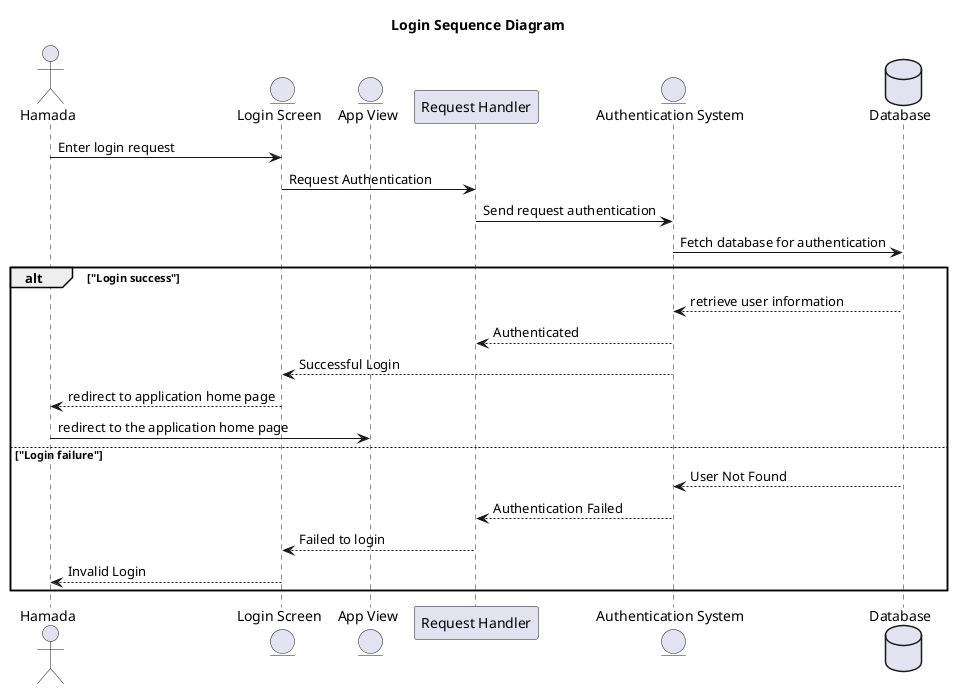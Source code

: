 @startuml "Login"

' autonumber

title "Login Sequence Diagram"

actor Hamada as user

entity "Login Screen" as login
entity "App View" as app
participant "Request Handler" as request
entity "Authentication System" as auth

database Database as db


user -> login: Enter login request
login -> request: Request Authentication
request -> auth: Send request authentication
auth -> db: Fetch database for authentication

alt "Login success"
    auth <-- db: retrieve user information
    request <-- auth: Authenticated
    auth --> login: Successful Login
    login --> user: redirect to application home page
    user -> app: redirect to the application home page
else "Login failure"
    db-->auth: User Not Found
    auth --> request: Authentication Failed
    request --> login: Failed to login
    login --> user: Invalid Login
end

@enduml